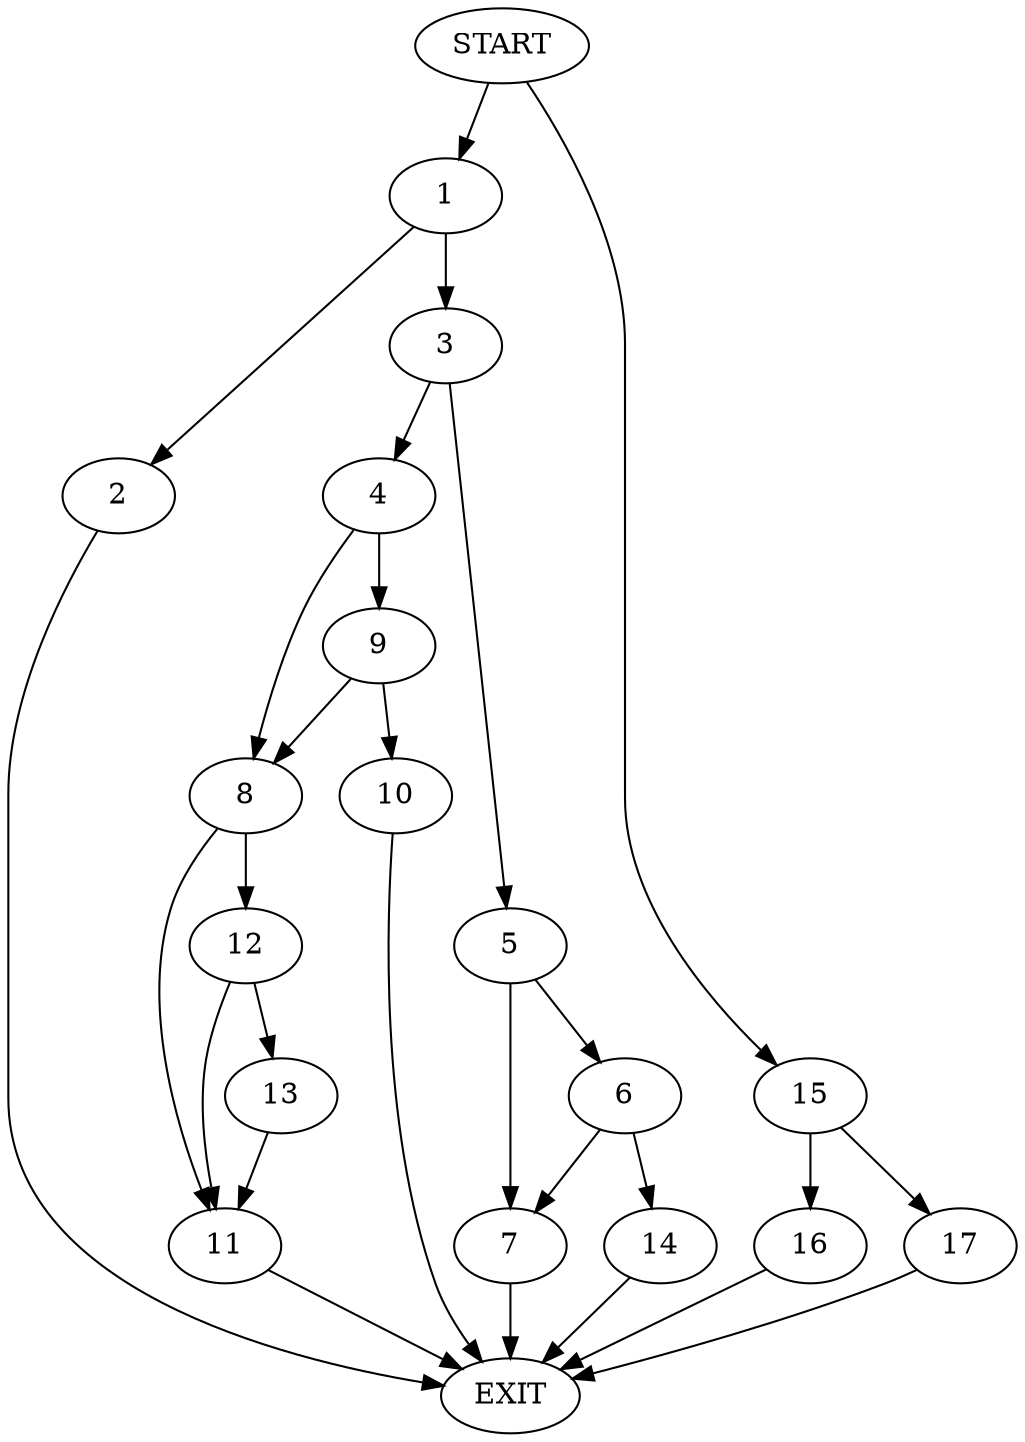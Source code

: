 digraph {
0 [label="START"]
18 [label="EXIT"]
0 -> 1
1 -> 2
1 -> 3
3 -> 4
3 -> 5
2 -> 18
5 -> 6
5 -> 7
4 -> 8
4 -> 9
9 -> 10
9 -> 8
8 -> 11
8 -> 12
10 -> 18
12 -> 11
12 -> 13
11 -> 18
13 -> 11
7 -> 18
6 -> 7
6 -> 14
14 -> 18
0 -> 15
15 -> 16
15 -> 17
17 -> 18
16 -> 18
}
